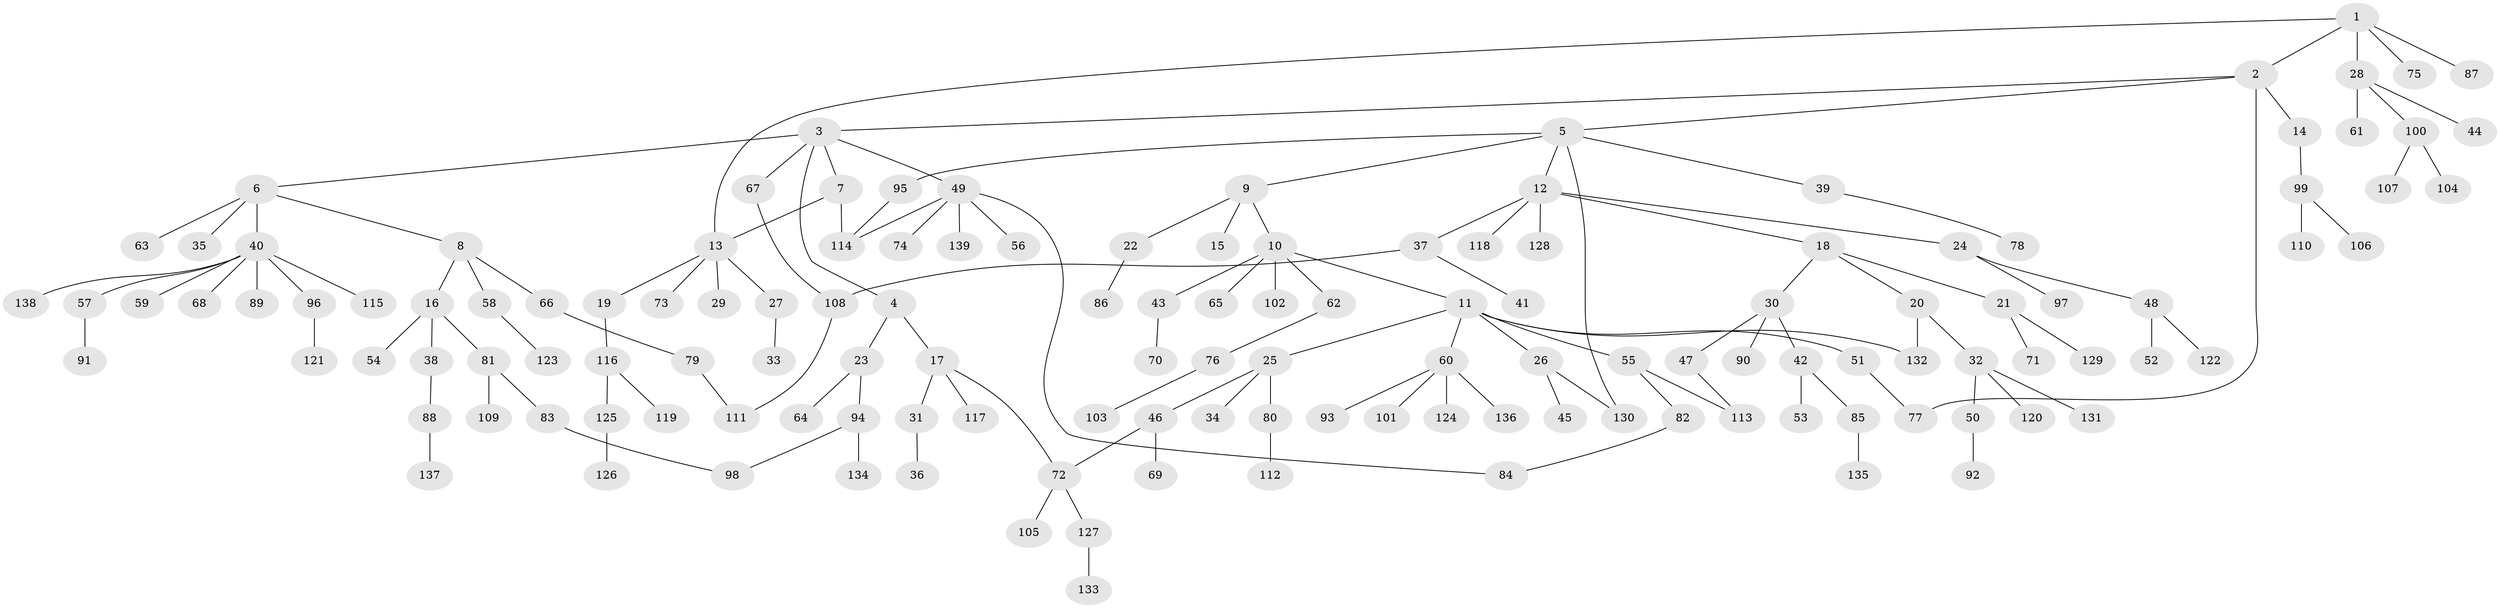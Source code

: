 // coarse degree distribution, {3: 0.21052631578947367, 5: 0.05263157894736842, 6: 0.017543859649122806, 2: 0.42105263157894735, 7: 0.017543859649122806, 4: 0.03508771929824561, 1: 0.24561403508771928}
// Generated by graph-tools (version 1.1) at 2025/49/03/04/25 22:49:03]
// undirected, 139 vertices, 150 edges
graph export_dot {
  node [color=gray90,style=filled];
  1;
  2;
  3;
  4;
  5;
  6;
  7;
  8;
  9;
  10;
  11;
  12;
  13;
  14;
  15;
  16;
  17;
  18;
  19;
  20;
  21;
  22;
  23;
  24;
  25;
  26;
  27;
  28;
  29;
  30;
  31;
  32;
  33;
  34;
  35;
  36;
  37;
  38;
  39;
  40;
  41;
  42;
  43;
  44;
  45;
  46;
  47;
  48;
  49;
  50;
  51;
  52;
  53;
  54;
  55;
  56;
  57;
  58;
  59;
  60;
  61;
  62;
  63;
  64;
  65;
  66;
  67;
  68;
  69;
  70;
  71;
  72;
  73;
  74;
  75;
  76;
  77;
  78;
  79;
  80;
  81;
  82;
  83;
  84;
  85;
  86;
  87;
  88;
  89;
  90;
  91;
  92;
  93;
  94;
  95;
  96;
  97;
  98;
  99;
  100;
  101;
  102;
  103;
  104;
  105;
  106;
  107;
  108;
  109;
  110;
  111;
  112;
  113;
  114;
  115;
  116;
  117;
  118;
  119;
  120;
  121;
  122;
  123;
  124;
  125;
  126;
  127;
  128;
  129;
  130;
  131;
  132;
  133;
  134;
  135;
  136;
  137;
  138;
  139;
  1 -- 2;
  1 -- 28;
  1 -- 75;
  1 -- 87;
  1 -- 13;
  2 -- 3;
  2 -- 5;
  2 -- 14;
  2 -- 77;
  3 -- 4;
  3 -- 6;
  3 -- 7;
  3 -- 49;
  3 -- 67;
  4 -- 17;
  4 -- 23;
  5 -- 9;
  5 -- 12;
  5 -- 39;
  5 -- 95;
  5 -- 130;
  6 -- 8;
  6 -- 35;
  6 -- 40;
  6 -- 63;
  7 -- 13;
  7 -- 114;
  8 -- 16;
  8 -- 58;
  8 -- 66;
  9 -- 10;
  9 -- 15;
  9 -- 22;
  10 -- 11;
  10 -- 43;
  10 -- 62;
  10 -- 65;
  10 -- 102;
  11 -- 25;
  11 -- 26;
  11 -- 51;
  11 -- 55;
  11 -- 60;
  11 -- 132;
  12 -- 18;
  12 -- 24;
  12 -- 37;
  12 -- 118;
  12 -- 128;
  13 -- 19;
  13 -- 27;
  13 -- 29;
  13 -- 73;
  14 -- 99;
  16 -- 38;
  16 -- 54;
  16 -- 81;
  17 -- 31;
  17 -- 117;
  17 -- 72;
  18 -- 20;
  18 -- 21;
  18 -- 30;
  19 -- 116;
  20 -- 32;
  20 -- 132;
  21 -- 71;
  21 -- 129;
  22 -- 86;
  23 -- 64;
  23 -- 94;
  24 -- 48;
  24 -- 97;
  25 -- 34;
  25 -- 46;
  25 -- 80;
  26 -- 45;
  26 -- 130;
  27 -- 33;
  28 -- 44;
  28 -- 61;
  28 -- 100;
  30 -- 42;
  30 -- 47;
  30 -- 90;
  31 -- 36;
  32 -- 50;
  32 -- 120;
  32 -- 131;
  37 -- 41;
  37 -- 108;
  38 -- 88;
  39 -- 78;
  40 -- 57;
  40 -- 59;
  40 -- 68;
  40 -- 89;
  40 -- 96;
  40 -- 115;
  40 -- 138;
  42 -- 53;
  42 -- 85;
  43 -- 70;
  46 -- 69;
  46 -- 72;
  47 -- 113;
  48 -- 52;
  48 -- 122;
  49 -- 56;
  49 -- 74;
  49 -- 84;
  49 -- 114;
  49 -- 139;
  50 -- 92;
  51 -- 77;
  55 -- 82;
  55 -- 113;
  57 -- 91;
  58 -- 123;
  60 -- 93;
  60 -- 101;
  60 -- 124;
  60 -- 136;
  62 -- 76;
  66 -- 79;
  67 -- 108;
  72 -- 105;
  72 -- 127;
  76 -- 103;
  79 -- 111;
  80 -- 112;
  81 -- 83;
  81 -- 109;
  82 -- 84;
  83 -- 98;
  85 -- 135;
  88 -- 137;
  94 -- 134;
  94 -- 98;
  95 -- 114;
  96 -- 121;
  99 -- 106;
  99 -- 110;
  100 -- 104;
  100 -- 107;
  108 -- 111;
  116 -- 119;
  116 -- 125;
  125 -- 126;
  127 -- 133;
}
